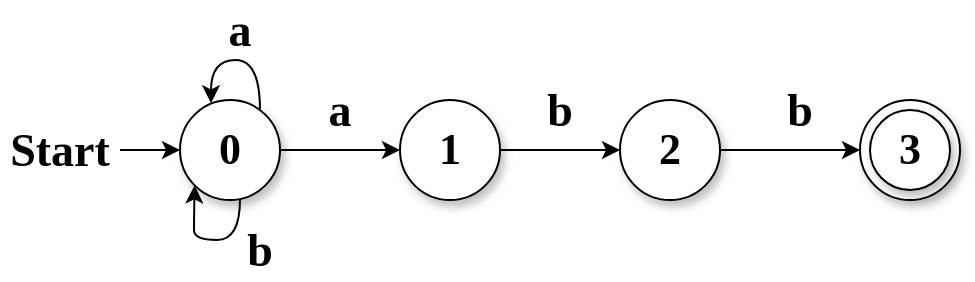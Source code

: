 <mxfile version="14.5.1" type="device"><diagram name="Page-1" id="42789a77-a242-8287-6e28-9cd8cfd52e62"><mxGraphModel dx="1024" dy="584" grid="1" gridSize="10" guides="1" tooltips="1" connect="1" arrows="1" fold="1" page="1" pageScale="1" pageWidth="1100" pageHeight="850" background="#ffffff" math="0" shadow="0"><root><mxCell id="0"/><mxCell id="1" parent="0"/><mxCell id="VBPtRlxzuRx-T7R3LTU0-10" style="edgeStyle=orthogonalEdgeStyle;curved=1;orthogonalLoop=1;jettySize=auto;html=1;entryX=0;entryY=1;entryDx=0;entryDy=0;" edge="1" parent="1" source="VBPtRlxzuRx-T7R3LTU0-1" target="VBPtRlxzuRx-T7R3LTU0-1"><mxGeometry relative="1" as="geometry"><mxPoint x="220.0" y="240" as="targetPoint"/><Array as="points"><mxPoint x="250" y="250"/><mxPoint x="227" y="250"/><mxPoint x="227" y="240"/><mxPoint x="227" y="240"/></Array></mxGeometry></mxCell><mxCell id="VBPtRlxzuRx-T7R3LTU0-11" style="edgeStyle=orthogonalEdgeStyle;curved=1;orthogonalLoop=1;jettySize=auto;html=1;entryX=0;entryY=0.5;entryDx=0;entryDy=0;" edge="1" parent="1" source="VBPtRlxzuRx-T7R3LTU0-1" target="VBPtRlxzuRx-T7R3LTU0-2"><mxGeometry relative="1" as="geometry"/></mxCell><mxCell id="VBPtRlxzuRx-T7R3LTU0-1" value="&lt;font style=&quot;font-size: 22px&quot;&gt;&lt;b&gt;0&lt;/b&gt;&lt;/font&gt;" style="ellipse;whiteSpace=wrap;html=1;rounded=0;shadow=1;comic=0;labelBackgroundColor=none;strokeWidth=1;fontFamily=Verdana;fontSize=12;align=center;" vertex="1" parent="1"><mxGeometry x="220" y="180" width="50" height="50" as="geometry"/></mxCell><mxCell id="VBPtRlxzuRx-T7R3LTU0-12" style="edgeStyle=orthogonalEdgeStyle;curved=1;orthogonalLoop=1;jettySize=auto;html=1;entryX=0;entryY=0.5;entryDx=0;entryDy=0;" edge="1" parent="1" source="VBPtRlxzuRx-T7R3LTU0-2" target="VBPtRlxzuRx-T7R3LTU0-3"><mxGeometry relative="1" as="geometry"/></mxCell><mxCell id="VBPtRlxzuRx-T7R3LTU0-2" value="&lt;font style=&quot;font-size: 22px&quot;&gt;&lt;b&gt;1&lt;/b&gt;&lt;/font&gt;" style="ellipse;whiteSpace=wrap;html=1;rounded=0;shadow=1;comic=0;labelBackgroundColor=none;strokeWidth=1;fontFamily=Verdana;fontSize=12;align=center;" vertex="1" parent="1"><mxGeometry x="330" y="180" width="50" height="50" as="geometry"/></mxCell><mxCell id="VBPtRlxzuRx-T7R3LTU0-13" style="edgeStyle=orthogonalEdgeStyle;curved=1;orthogonalLoop=1;jettySize=auto;html=1;entryX=0;entryY=0.5;entryDx=0;entryDy=0;" edge="1" parent="1" source="VBPtRlxzuRx-T7R3LTU0-3" target="VBPtRlxzuRx-T7R3LTU0-4"><mxGeometry relative="1" as="geometry"/></mxCell><mxCell id="VBPtRlxzuRx-T7R3LTU0-3" value="&lt;span style=&quot;font-size: 22px&quot;&gt;&lt;b&gt;2&lt;/b&gt;&lt;/span&gt;" style="ellipse;whiteSpace=wrap;html=1;rounded=0;shadow=1;comic=0;labelBackgroundColor=none;strokeWidth=1;fontFamily=Verdana;fontSize=12;align=center;" vertex="1" parent="1"><mxGeometry x="440" y="180" width="50" height="50" as="geometry"/></mxCell><mxCell id="VBPtRlxzuRx-T7R3LTU0-4" value="" style="ellipse;whiteSpace=wrap;html=1;rounded=0;shadow=1;comic=0;labelBackgroundColor=none;strokeWidth=1;fontFamily=Verdana;fontSize=12;align=center;" vertex="1" parent="1"><mxGeometry x="560" y="180" width="50" height="50" as="geometry"/></mxCell><mxCell id="VBPtRlxzuRx-T7R3LTU0-5" value="&lt;font style=&quot;font-size: 22px&quot;&gt;&lt;b&gt;3&lt;br&gt;&lt;/b&gt;&lt;/font&gt;" style="ellipse;whiteSpace=wrap;html=1;rounded=0;shadow=1;comic=0;labelBackgroundColor=none;strokeWidth=1;fontFamily=Verdana;fontSize=12;align=center;" vertex="1" parent="1"><mxGeometry x="565" y="185" width="40" height="40" as="geometry"/></mxCell><mxCell id="VBPtRlxzuRx-T7R3LTU0-7" style="edgeStyle=orthogonalEdgeStyle;curved=1;orthogonalLoop=1;jettySize=auto;html=1;entryX=0.31;entryY=0.033;entryDx=0;entryDy=0;entryPerimeter=0;" edge="1" parent="1" source="VBPtRlxzuRx-T7R3LTU0-1" target="VBPtRlxzuRx-T7R3LTU0-1"><mxGeometry relative="1" as="geometry"><Array as="points"><mxPoint x="260" y="160"/><mxPoint x="236" y="160"/></Array></mxGeometry></mxCell><mxCell id="VBPtRlxzuRx-T7R3LTU0-15" style="edgeStyle=orthogonalEdgeStyle;curved=1;orthogonalLoop=1;jettySize=auto;html=1;entryX=0;entryY=0.5;entryDx=0;entryDy=0;" edge="1" parent="1" source="VBPtRlxzuRx-T7R3LTU0-14" target="VBPtRlxzuRx-T7R3LTU0-1"><mxGeometry relative="1" as="geometry"/></mxCell><mxCell id="VBPtRlxzuRx-T7R3LTU0-14" value="&lt;b&gt;&lt;font style=&quot;font-size: 23px&quot; face=&quot;Comic Sans MS&quot;&gt;Start&lt;/font&gt;&lt;/b&gt;" style="text;html=1;strokeColor=none;fillColor=none;align=center;verticalAlign=middle;whiteSpace=wrap;rounded=0;" vertex="1" parent="1"><mxGeometry x="130" y="190" width="60" height="30" as="geometry"/></mxCell><mxCell id="VBPtRlxzuRx-T7R3LTU0-16" value="&lt;span style=&quot;font-size: 23px&quot;&gt;&lt;b&gt;&lt;font face=&quot;Comic Sans MS&quot;&gt;a&lt;/font&gt;&lt;/b&gt;&lt;/span&gt;" style="text;html=1;strokeColor=none;fillColor=none;align=center;verticalAlign=middle;whiteSpace=wrap;rounded=0;" vertex="1" parent="1"><mxGeometry x="290" y="170" width="20" height="30" as="geometry"/></mxCell><mxCell id="VBPtRlxzuRx-T7R3LTU0-17" value="&lt;span style=&quot;font-size: 23px&quot;&gt;&lt;b&gt;&lt;font face=&quot;Comic Sans MS&quot;&gt;a&lt;/font&gt;&lt;/b&gt;&lt;/span&gt;" style="text;html=1;strokeColor=none;fillColor=none;align=center;verticalAlign=middle;whiteSpace=wrap;rounded=0;" vertex="1" parent="1"><mxGeometry x="240" y="130" width="20" height="30" as="geometry"/></mxCell><mxCell id="VBPtRlxzuRx-T7R3LTU0-18" value="&lt;span style=&quot;font-size: 23px&quot;&gt;&lt;b&gt;&lt;font face=&quot;Comic Sans MS&quot;&gt;b&lt;br&gt;&lt;/font&gt;&lt;/b&gt;&lt;/span&gt;" style="text;html=1;strokeColor=none;fillColor=none;align=center;verticalAlign=middle;whiteSpace=wrap;rounded=0;" vertex="1" parent="1"><mxGeometry x="520" y="170" width="20" height="30" as="geometry"/></mxCell><mxCell id="VBPtRlxzuRx-T7R3LTU0-19" value="&lt;span style=&quot;font-size: 23px&quot;&gt;&lt;b&gt;&lt;font face=&quot;Comic Sans MS&quot;&gt;b&lt;br&gt;&lt;/font&gt;&lt;/b&gt;&lt;/span&gt;" style="text;html=1;strokeColor=none;fillColor=none;align=center;verticalAlign=middle;whiteSpace=wrap;rounded=0;" vertex="1" parent="1"><mxGeometry x="250" y="240" width="20" height="30" as="geometry"/></mxCell><mxCell id="VBPtRlxzuRx-T7R3LTU0-20" value="&lt;span style=&quot;font-size: 23px&quot;&gt;&lt;b&gt;&lt;font face=&quot;Comic Sans MS&quot;&gt;b&lt;br&gt;&lt;/font&gt;&lt;/b&gt;&lt;/span&gt;" style="text;html=1;strokeColor=none;fillColor=none;align=center;verticalAlign=middle;whiteSpace=wrap;rounded=0;" vertex="1" parent="1"><mxGeometry x="400" y="170" width="20" height="30" as="geometry"/></mxCell></root></mxGraphModel></diagram></mxfile>